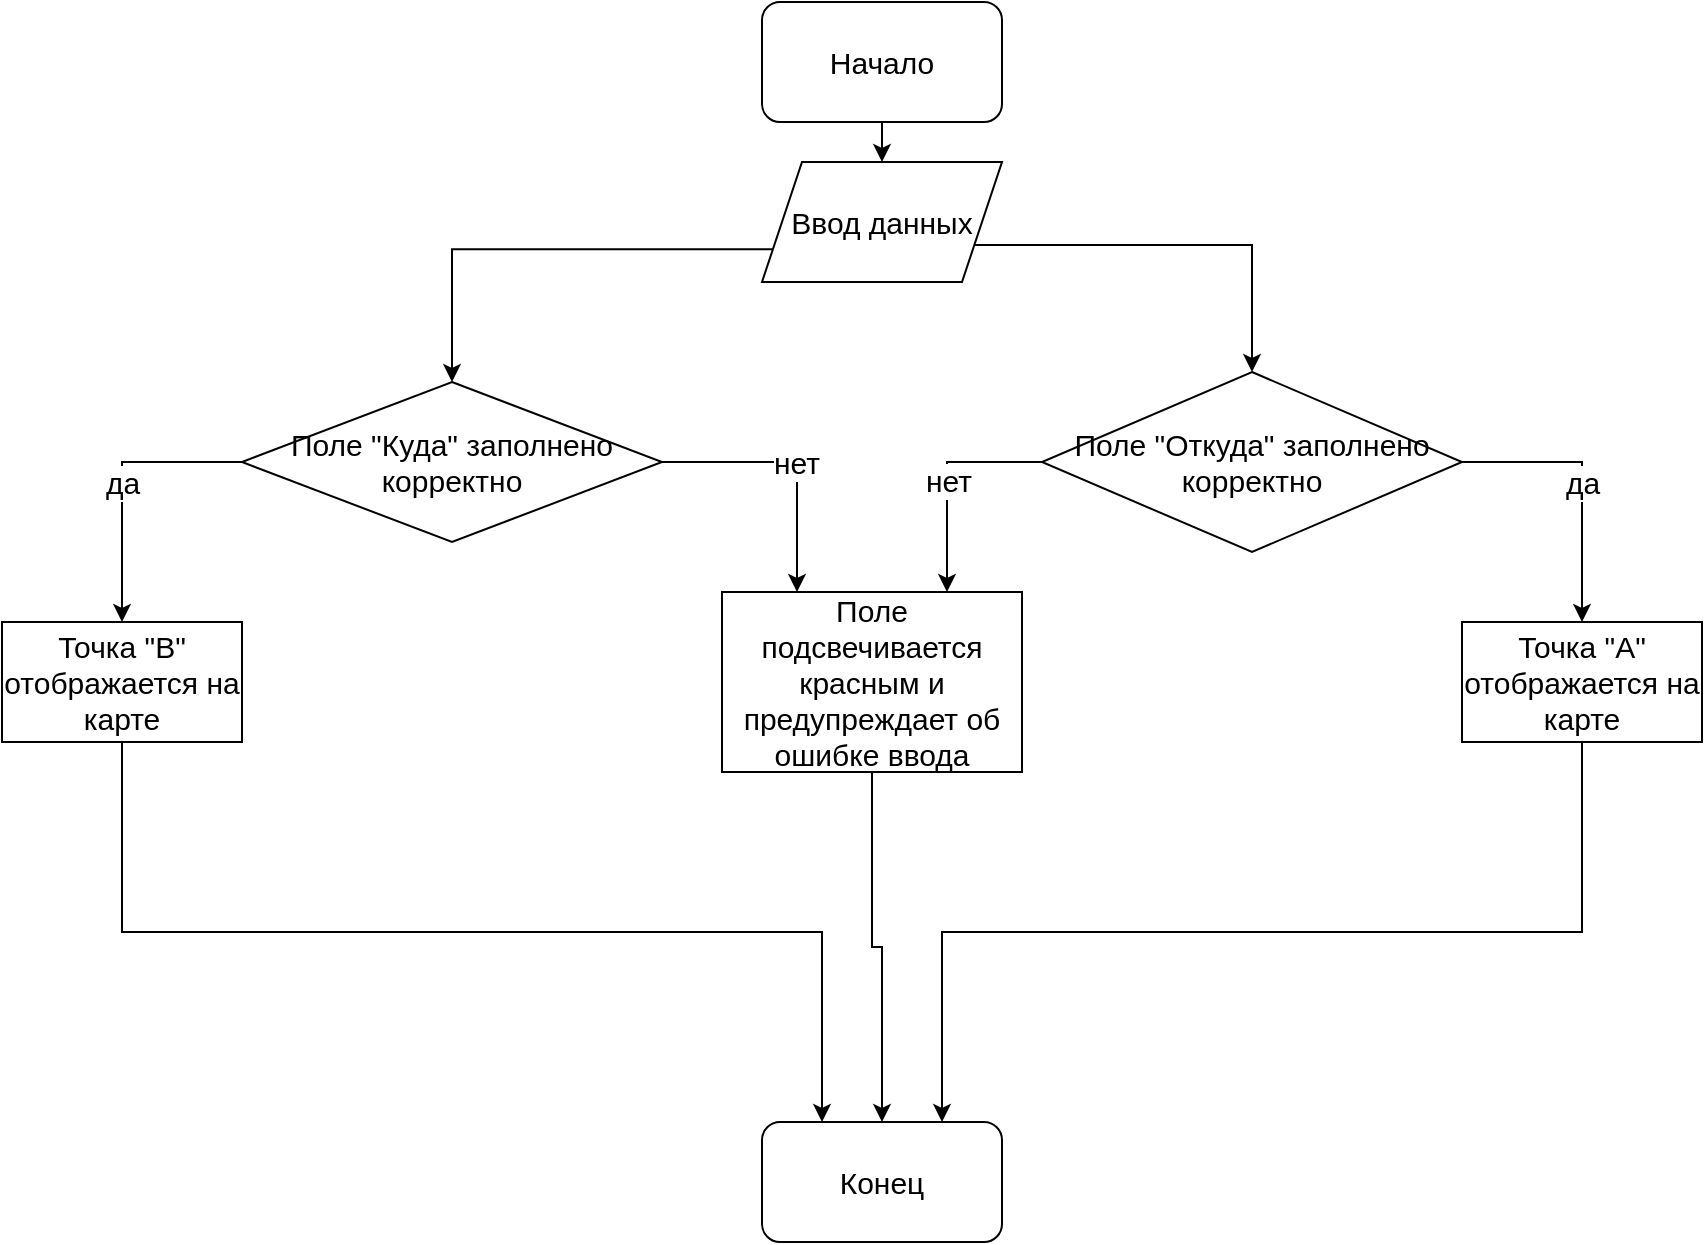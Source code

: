 <mxfile version="13.7.9" type="github">
  <diagram id="60UvAasKbggPAayPwatd" name="Page-1">
    <mxGraphModel dx="637" dy="762" grid="1" gridSize="10" guides="1" tooltips="1" connect="1" arrows="1" fold="1" page="1" pageScale="1" pageWidth="850" pageHeight="1100" math="0" shadow="0">
      <root>
        <mxCell id="0" />
        <mxCell id="1" parent="0" />
        <mxCell id="DHWTyR7Z0xvFFEhCNBNT-2" style="edgeStyle=orthogonalEdgeStyle;rounded=0;orthogonalLoop=1;jettySize=auto;html=1;exitX=0.5;exitY=1;exitDx=0;exitDy=0;fontSize=15;entryX=0.5;entryY=0;entryDx=0;entryDy=0;" edge="1" parent="1" source="DHWTyR7Z0xvFFEhCNBNT-1" target="DHWTyR7Z0xvFFEhCNBNT-5">
          <mxGeometry relative="1" as="geometry">
            <mxPoint x="470" y="110" as="targetPoint" />
          </mxGeometry>
        </mxCell>
        <mxCell id="DHWTyR7Z0xvFFEhCNBNT-1" value="Начало" style="rounded=1;whiteSpace=wrap;html=1;fontSize=15;" vertex="1" parent="1">
          <mxGeometry x="410" width="120" height="60" as="geometry" />
        </mxCell>
        <mxCell id="DHWTyR7Z0xvFFEhCNBNT-8" style="edgeStyle=orthogonalEdgeStyle;rounded=0;orthogonalLoop=1;jettySize=auto;html=1;exitX=0;exitY=0.75;exitDx=0;exitDy=0;entryX=0.5;entryY=0;entryDx=0;entryDy=0;fontSize=15;" edge="1" parent="1" source="DHWTyR7Z0xvFFEhCNBNT-5" target="DHWTyR7Z0xvFFEhCNBNT-6">
          <mxGeometry relative="1" as="geometry" />
        </mxCell>
        <mxCell id="DHWTyR7Z0xvFFEhCNBNT-9" style="edgeStyle=orthogonalEdgeStyle;rounded=0;orthogonalLoop=1;jettySize=auto;html=1;exitX=1;exitY=0.75;exitDx=0;exitDy=0;entryX=0.5;entryY=0;entryDx=0;entryDy=0;fontSize=15;" edge="1" parent="1" source="DHWTyR7Z0xvFFEhCNBNT-5" target="DHWTyR7Z0xvFFEhCNBNT-7">
          <mxGeometry relative="1" as="geometry" />
        </mxCell>
        <mxCell id="DHWTyR7Z0xvFFEhCNBNT-5" value="Ввод данных" style="shape=parallelogram;perimeter=parallelogramPerimeter;whiteSpace=wrap;html=1;fixedSize=1;fontSize=15;" vertex="1" parent="1">
          <mxGeometry x="410" y="80" width="120" height="60" as="geometry" />
        </mxCell>
        <mxCell id="DHWTyR7Z0xvFFEhCNBNT-12" value="да" style="edgeStyle=orthogonalEdgeStyle;rounded=0;orthogonalLoop=1;jettySize=auto;html=1;exitX=0;exitY=0.5;exitDx=0;exitDy=0;entryX=0.5;entryY=0;entryDx=0;entryDy=0;fontSize=15;" edge="1" parent="1" source="DHWTyR7Z0xvFFEhCNBNT-6" target="DHWTyR7Z0xvFFEhCNBNT-11">
          <mxGeometry relative="1" as="geometry" />
        </mxCell>
        <mxCell id="DHWTyR7Z0xvFFEhCNBNT-15" value="нет" style="edgeStyle=orthogonalEdgeStyle;rounded=0;orthogonalLoop=1;jettySize=auto;html=1;exitX=1;exitY=0.5;exitDx=0;exitDy=0;entryX=0.25;entryY=0;entryDx=0;entryDy=0;fontSize=15;" edge="1" parent="1" source="DHWTyR7Z0xvFFEhCNBNT-6" target="DHWTyR7Z0xvFFEhCNBNT-14">
          <mxGeometry relative="1" as="geometry" />
        </mxCell>
        <mxCell id="DHWTyR7Z0xvFFEhCNBNT-6" value="Поле &quot;Куда&quot; заполнено корректно" style="rhombus;whiteSpace=wrap;html=1;fontSize=15;" vertex="1" parent="1">
          <mxGeometry x="150" y="190" width="210" height="80" as="geometry" />
        </mxCell>
        <mxCell id="DHWTyR7Z0xvFFEhCNBNT-13" value="да" style="edgeStyle=orthogonalEdgeStyle;rounded=0;orthogonalLoop=1;jettySize=auto;html=1;exitX=1;exitY=0.5;exitDx=0;exitDy=0;fontSize=15;" edge="1" parent="1" source="DHWTyR7Z0xvFFEhCNBNT-7" target="DHWTyR7Z0xvFFEhCNBNT-10">
          <mxGeometry relative="1" as="geometry" />
        </mxCell>
        <mxCell id="DHWTyR7Z0xvFFEhCNBNT-16" value="нет" style="edgeStyle=orthogonalEdgeStyle;rounded=0;orthogonalLoop=1;jettySize=auto;html=1;exitX=0;exitY=0.5;exitDx=0;exitDy=0;entryX=0.75;entryY=0;entryDx=0;entryDy=0;fontSize=15;" edge="1" parent="1" source="DHWTyR7Z0xvFFEhCNBNT-7" target="DHWTyR7Z0xvFFEhCNBNT-14">
          <mxGeometry relative="1" as="geometry" />
        </mxCell>
        <mxCell id="DHWTyR7Z0xvFFEhCNBNT-7" value="Поле &quot;Откуда&quot; заполнено корректно" style="rhombus;whiteSpace=wrap;html=1;fontSize=15;" vertex="1" parent="1">
          <mxGeometry x="550" y="185" width="210" height="90" as="geometry" />
        </mxCell>
        <mxCell id="DHWTyR7Z0xvFFEhCNBNT-18" style="edgeStyle=orthogonalEdgeStyle;rounded=0;orthogonalLoop=1;jettySize=auto;html=1;exitX=0.5;exitY=1;exitDx=0;exitDy=0;entryX=0.75;entryY=0;entryDx=0;entryDy=0;fontSize=15;" edge="1" parent="1" source="DHWTyR7Z0xvFFEhCNBNT-10" target="DHWTyR7Z0xvFFEhCNBNT-17">
          <mxGeometry relative="1" as="geometry" />
        </mxCell>
        <mxCell id="DHWTyR7Z0xvFFEhCNBNT-10" value="Точка &quot;А&quot; отображается на карте" style="rounded=0;whiteSpace=wrap;html=1;fontSize=15;" vertex="1" parent="1">
          <mxGeometry x="760" y="310" width="120" height="60" as="geometry" />
        </mxCell>
        <mxCell id="DHWTyR7Z0xvFFEhCNBNT-19" style="edgeStyle=orthogonalEdgeStyle;rounded=0;orthogonalLoop=1;jettySize=auto;html=1;exitX=0.5;exitY=1;exitDx=0;exitDy=0;entryX=0.25;entryY=0;entryDx=0;entryDy=0;fontSize=15;" edge="1" parent="1" source="DHWTyR7Z0xvFFEhCNBNT-11" target="DHWTyR7Z0xvFFEhCNBNT-17">
          <mxGeometry relative="1" as="geometry" />
        </mxCell>
        <mxCell id="DHWTyR7Z0xvFFEhCNBNT-11" value="Точка &quot;В&quot; отображается на карте" style="rounded=0;whiteSpace=wrap;html=1;fontSize=15;" vertex="1" parent="1">
          <mxGeometry x="30" y="310" width="120" height="60" as="geometry" />
        </mxCell>
        <mxCell id="DHWTyR7Z0xvFFEhCNBNT-20" style="edgeStyle=orthogonalEdgeStyle;rounded=0;orthogonalLoop=1;jettySize=auto;html=1;exitX=0.5;exitY=1;exitDx=0;exitDy=0;entryX=0.5;entryY=0;entryDx=0;entryDy=0;fontSize=15;" edge="1" parent="1" source="DHWTyR7Z0xvFFEhCNBNT-14" target="DHWTyR7Z0xvFFEhCNBNT-17">
          <mxGeometry relative="1" as="geometry" />
        </mxCell>
        <mxCell id="DHWTyR7Z0xvFFEhCNBNT-14" value="Поле подсвечивается красным и предупреждает об ошибке ввода" style="rounded=0;whiteSpace=wrap;html=1;fontSize=15;" vertex="1" parent="1">
          <mxGeometry x="390" y="295" width="150" height="90" as="geometry" />
        </mxCell>
        <mxCell id="DHWTyR7Z0xvFFEhCNBNT-17" value="Конец" style="rounded=1;whiteSpace=wrap;html=1;fontSize=15;" vertex="1" parent="1">
          <mxGeometry x="410" y="560" width="120" height="60" as="geometry" />
        </mxCell>
      </root>
    </mxGraphModel>
  </diagram>
</mxfile>
